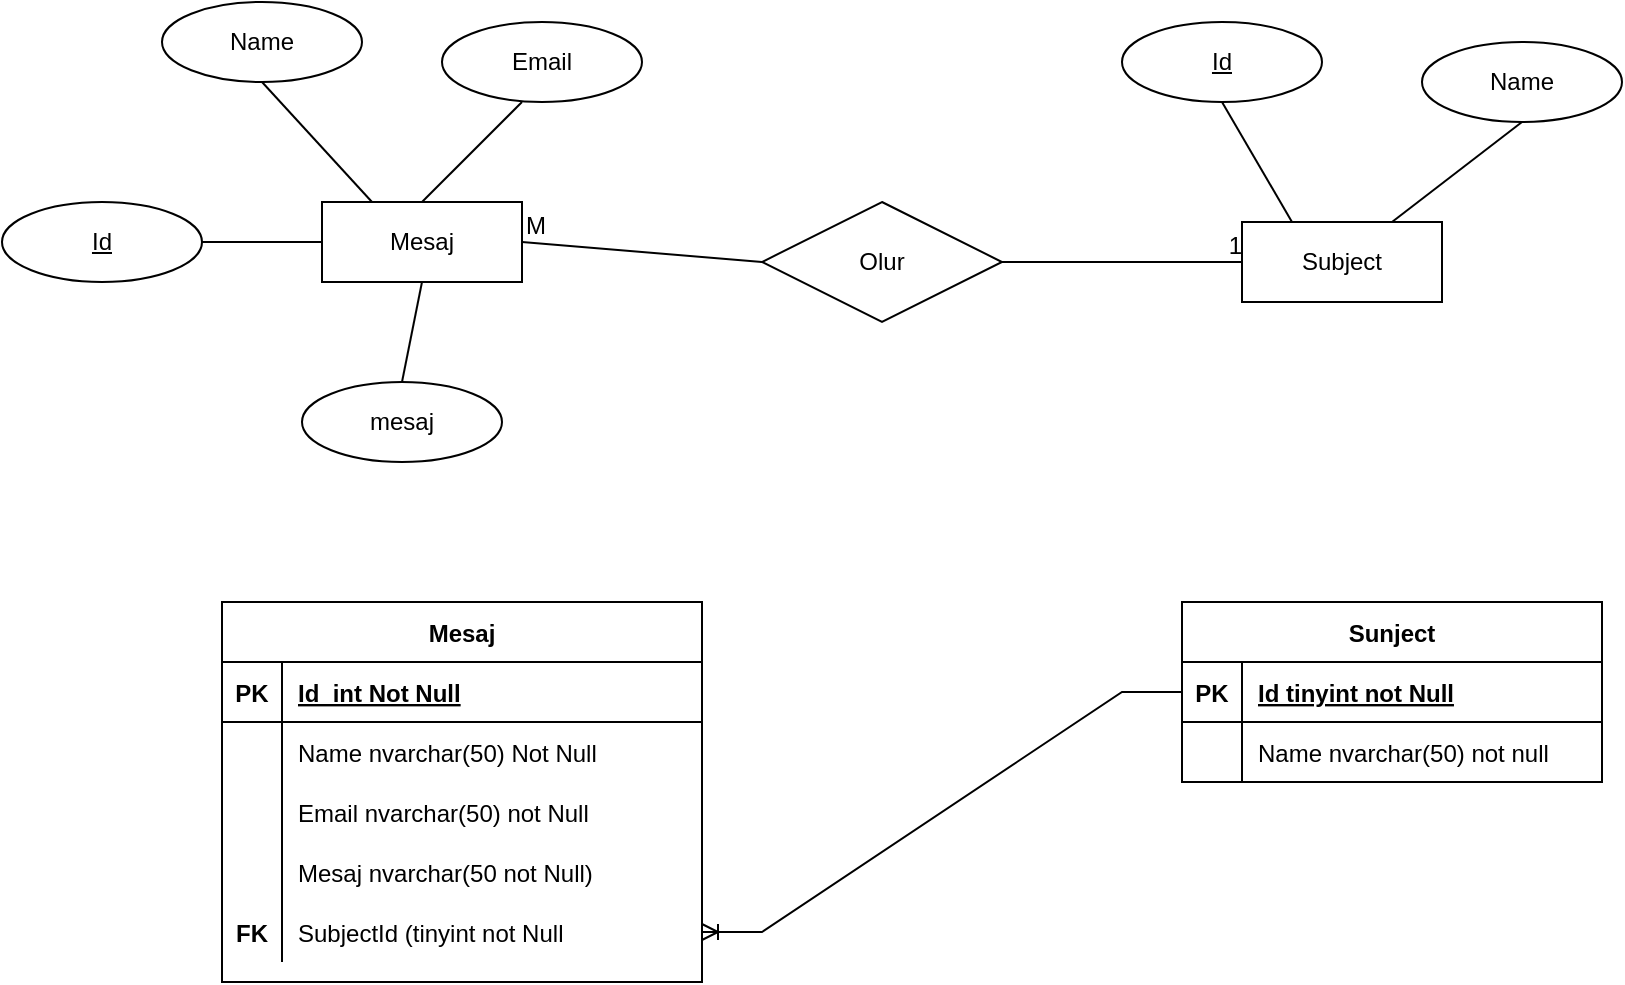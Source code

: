 <mxfile version="16.1.0" type="device"><diagram id="R2lEEEUBdFMjLlhIrx00" name="Page-1"><mxGraphModel dx="1460" dy="669" grid="1" gridSize="10" guides="1" tooltips="1" connect="1" arrows="1" fold="1" page="1" pageScale="1" pageWidth="850" pageHeight="1100" math="0" shadow="0" extFonts="Permanent Marker^https://fonts.googleapis.com/css?family=Permanent+Marker"><root><mxCell id="0"/><mxCell id="1" parent="0"/><mxCell id="iMjxF_x8aRZ6ETCeozUh-1" value="Mesaj" style="whiteSpace=wrap;html=1;align=center;" vertex="1" parent="1"><mxGeometry x="200" y="120" width="100" height="40" as="geometry"/></mxCell><mxCell id="iMjxF_x8aRZ6ETCeozUh-2" value="Name" style="ellipse;whiteSpace=wrap;html=1;align=center;" vertex="1" parent="1"><mxGeometry x="120" y="20" width="100" height="40" as="geometry"/></mxCell><mxCell id="iMjxF_x8aRZ6ETCeozUh-3" value="" style="endArrow=none;html=1;rounded=0;exitX=0.5;exitY=1;exitDx=0;exitDy=0;entryX=0.25;entryY=0;entryDx=0;entryDy=0;" edge="1" parent="1" source="iMjxF_x8aRZ6ETCeozUh-2" target="iMjxF_x8aRZ6ETCeozUh-1"><mxGeometry relative="1" as="geometry"><mxPoint x="340" y="250" as="sourcePoint"/><mxPoint x="500" y="250" as="targetPoint"/></mxGeometry></mxCell><mxCell id="iMjxF_x8aRZ6ETCeozUh-4" value="Email" style="ellipse;whiteSpace=wrap;html=1;align=center;" vertex="1" parent="1"><mxGeometry x="260" y="30" width="100" height="40" as="geometry"/></mxCell><mxCell id="iMjxF_x8aRZ6ETCeozUh-5" value="" style="endArrow=none;html=1;rounded=0;exitX=0.4;exitY=1;exitDx=0;exitDy=0;exitPerimeter=0;entryX=0.5;entryY=0;entryDx=0;entryDy=0;" edge="1" parent="1" source="iMjxF_x8aRZ6ETCeozUh-4" target="iMjxF_x8aRZ6ETCeozUh-1"><mxGeometry relative="1" as="geometry"><mxPoint x="340" y="250" as="sourcePoint"/><mxPoint x="500" y="250" as="targetPoint"/></mxGeometry></mxCell><mxCell id="iMjxF_x8aRZ6ETCeozUh-6" value="mesaj" style="ellipse;whiteSpace=wrap;html=1;align=center;" vertex="1" parent="1"><mxGeometry x="190" y="210" width="100" height="40" as="geometry"/></mxCell><mxCell id="iMjxF_x8aRZ6ETCeozUh-7" value="" style="endArrow=none;html=1;rounded=0;exitX=0.5;exitY=1;exitDx=0;exitDy=0;entryX=0.5;entryY=0;entryDx=0;entryDy=0;" edge="1" parent="1" source="iMjxF_x8aRZ6ETCeozUh-1" target="iMjxF_x8aRZ6ETCeozUh-6"><mxGeometry relative="1" as="geometry"><mxPoint x="340" y="250" as="sourcePoint"/><mxPoint x="500" y="250" as="targetPoint"/></mxGeometry></mxCell><mxCell id="iMjxF_x8aRZ6ETCeozUh-11" value="Id" style="ellipse;whiteSpace=wrap;html=1;align=center;fontStyle=4;" vertex="1" parent="1"><mxGeometry x="40" y="120" width="100" height="40" as="geometry"/></mxCell><mxCell id="iMjxF_x8aRZ6ETCeozUh-12" value="" style="endArrow=none;html=1;rounded=0;exitX=1;exitY=0.5;exitDx=0;exitDy=0;entryX=0;entryY=0.5;entryDx=0;entryDy=0;" edge="1" parent="1" source="iMjxF_x8aRZ6ETCeozUh-11" target="iMjxF_x8aRZ6ETCeozUh-1"><mxGeometry relative="1" as="geometry"><mxPoint x="340" y="250" as="sourcePoint"/><mxPoint x="500" y="250" as="targetPoint"/></mxGeometry></mxCell><mxCell id="iMjxF_x8aRZ6ETCeozUh-13" value="Subject" style="whiteSpace=wrap;html=1;align=center;" vertex="1" parent="1"><mxGeometry x="660" y="130" width="100" height="40" as="geometry"/></mxCell><mxCell id="iMjxF_x8aRZ6ETCeozUh-14" value="Id" style="ellipse;whiteSpace=wrap;html=1;align=center;fontStyle=4;" vertex="1" parent="1"><mxGeometry x="600" y="30" width="100" height="40" as="geometry"/></mxCell><mxCell id="iMjxF_x8aRZ6ETCeozUh-15" value="Name" style="ellipse;whiteSpace=wrap;html=1;align=center;" vertex="1" parent="1"><mxGeometry x="750" y="40" width="100" height="40" as="geometry"/></mxCell><mxCell id="iMjxF_x8aRZ6ETCeozUh-16" value="" style="endArrow=none;html=1;rounded=0;entryX=0.5;entryY=1;entryDx=0;entryDy=0;exitX=0.25;exitY=0;exitDx=0;exitDy=0;" edge="1" parent="1" source="iMjxF_x8aRZ6ETCeozUh-13" target="iMjxF_x8aRZ6ETCeozUh-14"><mxGeometry relative="1" as="geometry"><mxPoint x="340" y="110" as="sourcePoint"/><mxPoint x="570" y="90" as="targetPoint"/></mxGeometry></mxCell><mxCell id="iMjxF_x8aRZ6ETCeozUh-17" value="" style="endArrow=none;html=1;rounded=0;entryX=0.5;entryY=1;entryDx=0;entryDy=0;exitX=0.75;exitY=0;exitDx=0;exitDy=0;" edge="1" parent="1" source="iMjxF_x8aRZ6ETCeozUh-13" target="iMjxF_x8aRZ6ETCeozUh-15"><mxGeometry relative="1" as="geometry"><mxPoint x="340" y="110" as="sourcePoint"/><mxPoint x="500" y="110" as="targetPoint"/></mxGeometry></mxCell><mxCell id="iMjxF_x8aRZ6ETCeozUh-18" value="Olur" style="shape=rhombus;perimeter=rhombusPerimeter;whiteSpace=wrap;html=1;align=center;" vertex="1" parent="1"><mxGeometry x="420" y="120" width="120" height="60" as="geometry"/></mxCell><mxCell id="iMjxF_x8aRZ6ETCeozUh-19" value="" style="endArrow=none;html=1;rounded=0;entryX=0;entryY=0.5;entryDx=0;entryDy=0;exitX=1;exitY=0.5;exitDx=0;exitDy=0;" edge="1" parent="1" source="iMjxF_x8aRZ6ETCeozUh-18" target="iMjxF_x8aRZ6ETCeozUh-13"><mxGeometry relative="1" as="geometry"><mxPoint x="570" y="160" as="sourcePoint"/><mxPoint x="640" y="180" as="targetPoint"/></mxGeometry></mxCell><mxCell id="iMjxF_x8aRZ6ETCeozUh-20" value="1" style="resizable=0;html=1;align=right;verticalAlign=bottom;" connectable="0" vertex="1" parent="iMjxF_x8aRZ6ETCeozUh-19"><mxGeometry x="1" relative="1" as="geometry"/></mxCell><mxCell id="iMjxF_x8aRZ6ETCeozUh-21" value="" style="endArrow=none;html=1;rounded=0;exitX=1;exitY=0.5;exitDx=0;exitDy=0;entryX=0;entryY=0.5;entryDx=0;entryDy=0;" edge="1" parent="1" source="iMjxF_x8aRZ6ETCeozUh-1" target="iMjxF_x8aRZ6ETCeozUh-18"><mxGeometry relative="1" as="geometry"><mxPoint x="340" y="110" as="sourcePoint"/><mxPoint x="500" y="110" as="targetPoint"/></mxGeometry></mxCell><mxCell id="iMjxF_x8aRZ6ETCeozUh-22" value="M" style="resizable=0;html=1;align=left;verticalAlign=bottom;" connectable="0" vertex="1" parent="iMjxF_x8aRZ6ETCeozUh-21"><mxGeometry x="-1" relative="1" as="geometry"/></mxCell><mxCell id="iMjxF_x8aRZ6ETCeozUh-24" value="Mesaj" style="shape=table;startSize=30;container=1;collapsible=1;childLayout=tableLayout;fixedRows=1;rowLines=0;fontStyle=1;align=center;resizeLast=1;" vertex="1" parent="1"><mxGeometry x="150" y="320" width="240" height="190" as="geometry"/></mxCell><mxCell id="iMjxF_x8aRZ6ETCeozUh-25" value="" style="shape=partialRectangle;collapsible=0;dropTarget=0;pointerEvents=0;fillColor=none;top=0;left=0;bottom=1;right=0;points=[[0,0.5],[1,0.5]];portConstraint=eastwest;" vertex="1" parent="iMjxF_x8aRZ6ETCeozUh-24"><mxGeometry y="30" width="240" height="30" as="geometry"/></mxCell><mxCell id="iMjxF_x8aRZ6ETCeozUh-26" value="PK" style="shape=partialRectangle;connectable=0;fillColor=none;top=0;left=0;bottom=0;right=0;fontStyle=1;overflow=hidden;" vertex="1" parent="iMjxF_x8aRZ6ETCeozUh-25"><mxGeometry width="30" height="30" as="geometry"><mxRectangle width="30" height="30" as="alternateBounds"/></mxGeometry></mxCell><mxCell id="iMjxF_x8aRZ6ETCeozUh-27" value="Id  int Not Null" style="shape=partialRectangle;connectable=0;fillColor=none;top=0;left=0;bottom=0;right=0;align=left;spacingLeft=6;fontStyle=5;overflow=hidden;" vertex="1" parent="iMjxF_x8aRZ6ETCeozUh-25"><mxGeometry x="30" width="210" height="30" as="geometry"><mxRectangle width="210" height="30" as="alternateBounds"/></mxGeometry></mxCell><mxCell id="iMjxF_x8aRZ6ETCeozUh-28" value="" style="shape=partialRectangle;collapsible=0;dropTarget=0;pointerEvents=0;fillColor=none;top=0;left=0;bottom=0;right=0;points=[[0,0.5],[1,0.5]];portConstraint=eastwest;" vertex="1" parent="iMjxF_x8aRZ6ETCeozUh-24"><mxGeometry y="60" width="240" height="30" as="geometry"/></mxCell><mxCell id="iMjxF_x8aRZ6ETCeozUh-29" value="" style="shape=partialRectangle;connectable=0;fillColor=none;top=0;left=0;bottom=0;right=0;editable=1;overflow=hidden;" vertex="1" parent="iMjxF_x8aRZ6ETCeozUh-28"><mxGeometry width="30" height="30" as="geometry"><mxRectangle width="30" height="30" as="alternateBounds"/></mxGeometry></mxCell><mxCell id="iMjxF_x8aRZ6ETCeozUh-30" value="Name nvarchar(50) Not Null" style="shape=partialRectangle;connectable=0;fillColor=none;top=0;left=0;bottom=0;right=0;align=left;spacingLeft=6;overflow=hidden;" vertex="1" parent="iMjxF_x8aRZ6ETCeozUh-28"><mxGeometry x="30" width="210" height="30" as="geometry"><mxRectangle width="210" height="30" as="alternateBounds"/></mxGeometry></mxCell><mxCell id="iMjxF_x8aRZ6ETCeozUh-31" value="" style="shape=partialRectangle;collapsible=0;dropTarget=0;pointerEvents=0;fillColor=none;top=0;left=0;bottom=0;right=0;points=[[0,0.5],[1,0.5]];portConstraint=eastwest;" vertex="1" parent="iMjxF_x8aRZ6ETCeozUh-24"><mxGeometry y="90" width="240" height="30" as="geometry"/></mxCell><mxCell id="iMjxF_x8aRZ6ETCeozUh-32" value="" style="shape=partialRectangle;connectable=0;fillColor=none;top=0;left=0;bottom=0;right=0;editable=1;overflow=hidden;" vertex="1" parent="iMjxF_x8aRZ6ETCeozUh-31"><mxGeometry width="30" height="30" as="geometry"><mxRectangle width="30" height="30" as="alternateBounds"/></mxGeometry></mxCell><mxCell id="iMjxF_x8aRZ6ETCeozUh-33" value="Email nvarchar(50) not Null" style="shape=partialRectangle;connectable=0;fillColor=none;top=0;left=0;bottom=0;right=0;align=left;spacingLeft=6;overflow=hidden;" vertex="1" parent="iMjxF_x8aRZ6ETCeozUh-31"><mxGeometry x="30" width="210" height="30" as="geometry"><mxRectangle width="210" height="30" as="alternateBounds"/></mxGeometry></mxCell><mxCell id="iMjxF_x8aRZ6ETCeozUh-34" value="" style="shape=partialRectangle;collapsible=0;dropTarget=0;pointerEvents=0;fillColor=none;top=0;left=0;bottom=0;right=0;points=[[0,0.5],[1,0.5]];portConstraint=eastwest;" vertex="1" parent="iMjxF_x8aRZ6ETCeozUh-24"><mxGeometry y="120" width="240" height="30" as="geometry"/></mxCell><mxCell id="iMjxF_x8aRZ6ETCeozUh-35" value="" style="shape=partialRectangle;connectable=0;fillColor=none;top=0;left=0;bottom=0;right=0;editable=1;overflow=hidden;" vertex="1" parent="iMjxF_x8aRZ6ETCeozUh-34"><mxGeometry width="30" height="30" as="geometry"><mxRectangle width="30" height="30" as="alternateBounds"/></mxGeometry></mxCell><mxCell id="iMjxF_x8aRZ6ETCeozUh-36" value="Mesaj nvarchar(50 not Null)" style="shape=partialRectangle;connectable=0;fillColor=none;top=0;left=0;bottom=0;right=0;align=left;spacingLeft=6;overflow=hidden;" vertex="1" parent="iMjxF_x8aRZ6ETCeozUh-34"><mxGeometry x="30" width="210" height="30" as="geometry"><mxRectangle width="210" height="30" as="alternateBounds"/></mxGeometry></mxCell><mxCell id="iMjxF_x8aRZ6ETCeozUh-37" value="" style="shape=partialRectangle;collapsible=0;dropTarget=0;pointerEvents=0;fillColor=none;top=0;left=0;bottom=0;right=0;points=[[0,0.5],[1,0.5]];portConstraint=eastwest;" vertex="1" parent="iMjxF_x8aRZ6ETCeozUh-24"><mxGeometry y="150" width="240" height="30" as="geometry"/></mxCell><mxCell id="iMjxF_x8aRZ6ETCeozUh-38" value="FK" style="shape=partialRectangle;connectable=0;fillColor=none;top=0;left=0;bottom=0;right=0;editable=1;overflow=hidden;fontStyle=1" vertex="1" parent="iMjxF_x8aRZ6ETCeozUh-37"><mxGeometry width="30" height="30" as="geometry"><mxRectangle width="30" height="30" as="alternateBounds"/></mxGeometry></mxCell><mxCell id="iMjxF_x8aRZ6ETCeozUh-39" value="SubjectId (tinyint not Null" style="shape=partialRectangle;connectable=0;fillColor=none;top=0;left=0;bottom=0;right=0;align=left;spacingLeft=6;overflow=hidden;" vertex="1" parent="iMjxF_x8aRZ6ETCeozUh-37"><mxGeometry x="30" width="210" height="30" as="geometry"><mxRectangle width="210" height="30" as="alternateBounds"/></mxGeometry></mxCell><mxCell id="iMjxF_x8aRZ6ETCeozUh-40" value="Sunject" style="shape=table;startSize=30;container=1;collapsible=1;childLayout=tableLayout;fixedRows=1;rowLines=0;fontStyle=1;align=center;resizeLast=1;" vertex="1" parent="1"><mxGeometry x="630" y="320" width="210" height="90" as="geometry"/></mxCell><mxCell id="iMjxF_x8aRZ6ETCeozUh-41" value="" style="shape=partialRectangle;collapsible=0;dropTarget=0;pointerEvents=0;fillColor=none;top=0;left=0;bottom=1;right=0;points=[[0,0.5],[1,0.5]];portConstraint=eastwest;" vertex="1" parent="iMjxF_x8aRZ6ETCeozUh-40"><mxGeometry y="30" width="210" height="30" as="geometry"/></mxCell><mxCell id="iMjxF_x8aRZ6ETCeozUh-42" value="PK" style="shape=partialRectangle;connectable=0;fillColor=none;top=0;left=0;bottom=0;right=0;fontStyle=1;overflow=hidden;" vertex="1" parent="iMjxF_x8aRZ6ETCeozUh-41"><mxGeometry width="30" height="30" as="geometry"><mxRectangle width="30" height="30" as="alternateBounds"/></mxGeometry></mxCell><mxCell id="iMjxF_x8aRZ6ETCeozUh-43" value="Id tinyint not Null" style="shape=partialRectangle;connectable=0;fillColor=none;top=0;left=0;bottom=0;right=0;align=left;spacingLeft=6;fontStyle=5;overflow=hidden;" vertex="1" parent="iMjxF_x8aRZ6ETCeozUh-41"><mxGeometry x="30" width="180" height="30" as="geometry"><mxRectangle width="180" height="30" as="alternateBounds"/></mxGeometry></mxCell><mxCell id="iMjxF_x8aRZ6ETCeozUh-44" value="" style="shape=partialRectangle;collapsible=0;dropTarget=0;pointerEvents=0;fillColor=none;top=0;left=0;bottom=0;right=0;points=[[0,0.5],[1,0.5]];portConstraint=eastwest;" vertex="1" parent="iMjxF_x8aRZ6ETCeozUh-40"><mxGeometry y="60" width="210" height="30" as="geometry"/></mxCell><mxCell id="iMjxF_x8aRZ6ETCeozUh-45" value="" style="shape=partialRectangle;connectable=0;fillColor=none;top=0;left=0;bottom=0;right=0;editable=1;overflow=hidden;" vertex="1" parent="iMjxF_x8aRZ6ETCeozUh-44"><mxGeometry width="30" height="30" as="geometry"><mxRectangle width="30" height="30" as="alternateBounds"/></mxGeometry></mxCell><mxCell id="iMjxF_x8aRZ6ETCeozUh-46" value="Name nvarchar(50) not null" style="shape=partialRectangle;connectable=0;fillColor=none;top=0;left=0;bottom=0;right=0;align=left;spacingLeft=6;overflow=hidden;" vertex="1" parent="iMjxF_x8aRZ6ETCeozUh-44"><mxGeometry x="30" width="180" height="30" as="geometry"><mxRectangle width="180" height="30" as="alternateBounds"/></mxGeometry></mxCell><mxCell id="iMjxF_x8aRZ6ETCeozUh-53" value="" style="edgeStyle=entityRelationEdgeStyle;fontSize=12;html=1;endArrow=ERoneToMany;rounded=0;exitX=0;exitY=0.5;exitDx=0;exitDy=0;entryX=1;entryY=0.5;entryDx=0;entryDy=0;" edge="1" parent="1" source="iMjxF_x8aRZ6ETCeozUh-41" target="iMjxF_x8aRZ6ETCeozUh-37"><mxGeometry width="100" height="100" relative="1" as="geometry"><mxPoint x="430" y="430" as="sourcePoint"/><mxPoint x="530" y="330" as="targetPoint"/></mxGeometry></mxCell></root></mxGraphModel></diagram></mxfile>